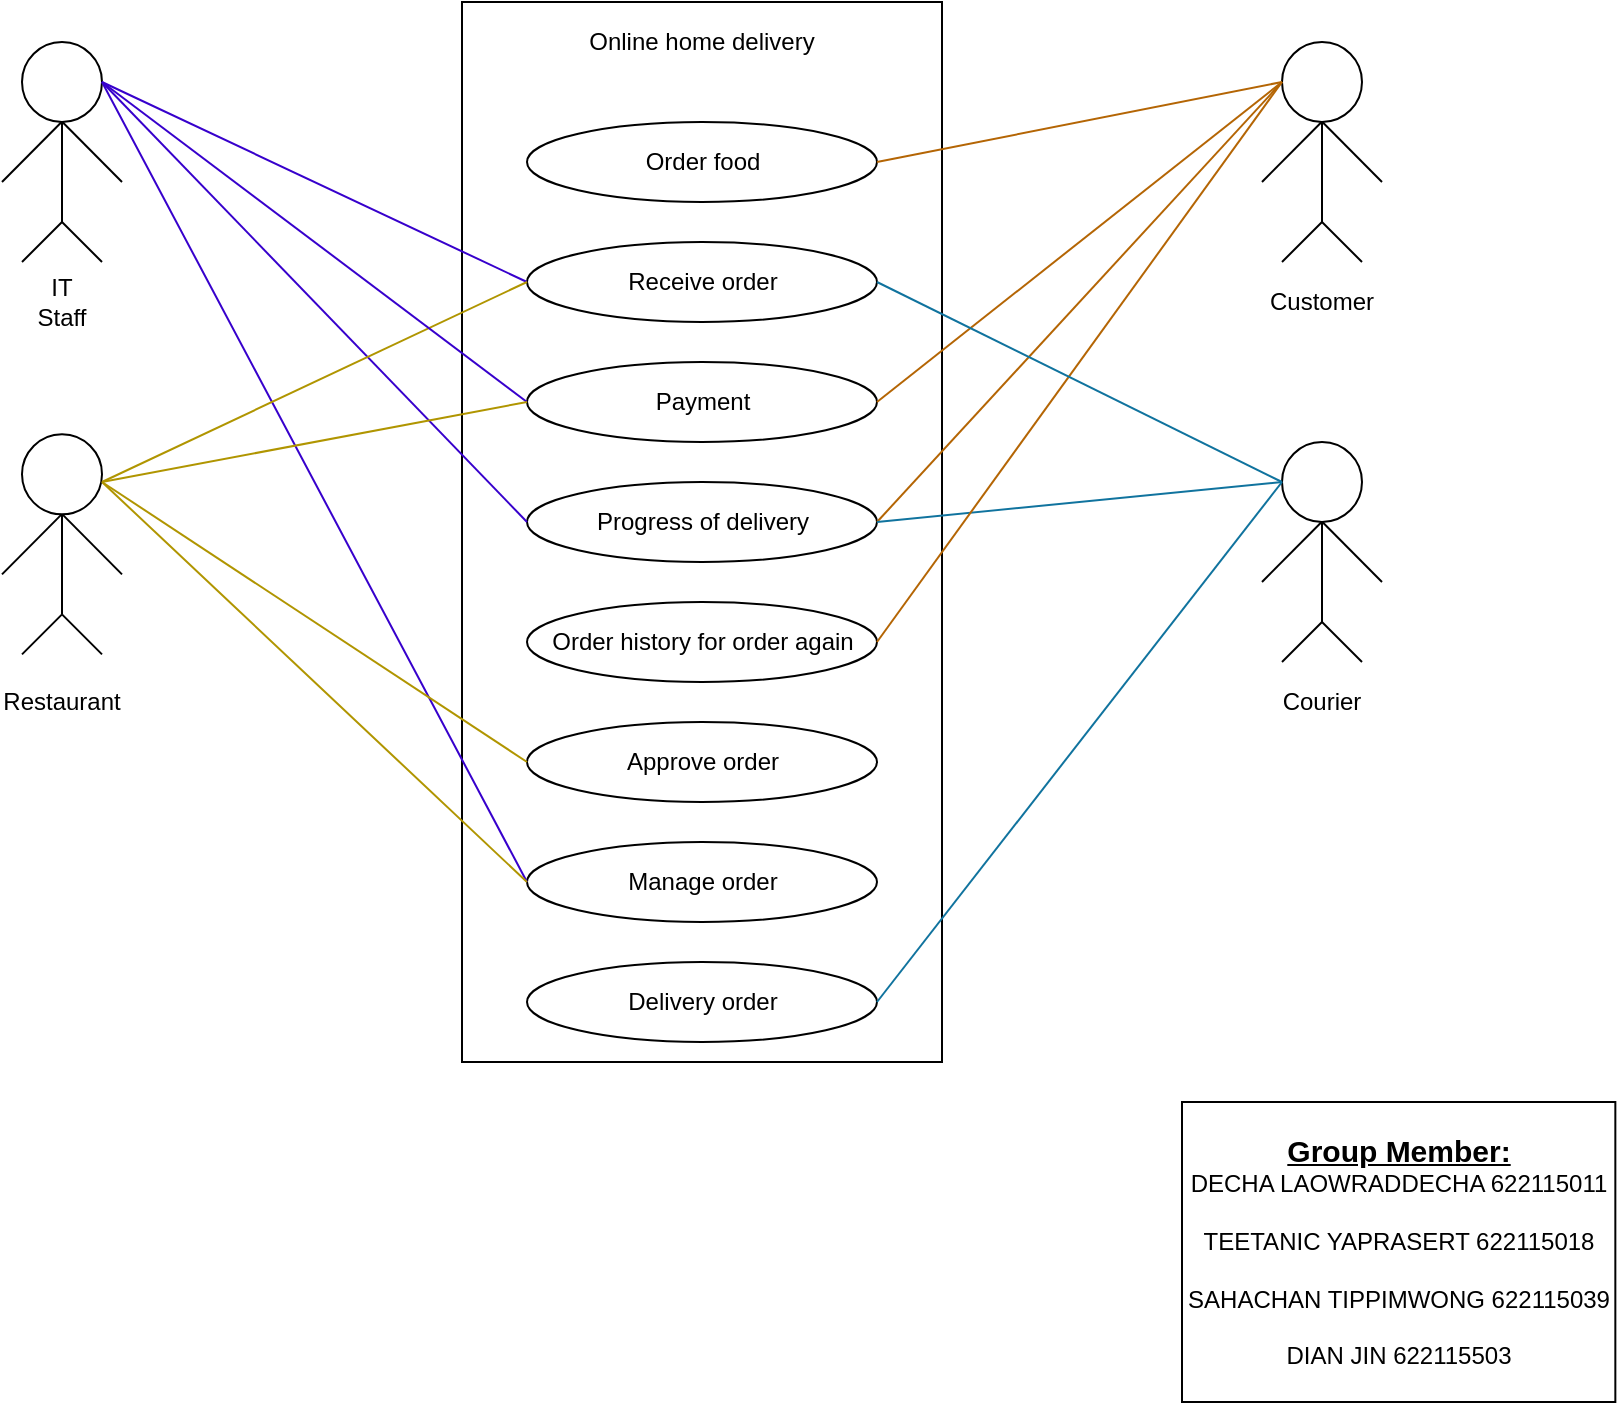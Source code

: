 <mxfile version="12.6.2" type="device"><diagram id="Hr-WNi61axxI0ny80cAE" name="Page-1"><mxGraphModel dx="1185" dy="621" grid="1" gridSize="10" guides="1" tooltips="1" connect="1" arrows="1" fold="1" page="1" pageScale="1" pageWidth="827" pageHeight="1169" math="0" shadow="0"><root><mxCell id="0"/><mxCell id="1" parent="0"/><mxCell id="XH9_RaFNiSRab75JQMfZ-1" value="" style="ellipse;whiteSpace=wrap;html=1;" vertex="1" parent="1"><mxGeometry x="30" y="40" width="40" height="40" as="geometry"/></mxCell><mxCell id="XH9_RaFNiSRab75JQMfZ-2" value="" style="endArrow=none;html=1;entryX=0.5;entryY=1;entryDx=0;entryDy=0;" edge="1" parent="1" target="XH9_RaFNiSRab75JQMfZ-1"><mxGeometry width="50" height="50" relative="1" as="geometry"><mxPoint x="50" y="130" as="sourcePoint"/><mxPoint x="70" y="100" as="targetPoint"/></mxGeometry></mxCell><mxCell id="XH9_RaFNiSRab75JQMfZ-3" value="" style="endArrow=none;html=1;" edge="1" parent="1"><mxGeometry width="50" height="50" relative="1" as="geometry"><mxPoint x="30" y="150" as="sourcePoint"/><mxPoint x="50" y="130" as="targetPoint"/></mxGeometry></mxCell><mxCell id="XH9_RaFNiSRab75JQMfZ-4" value="" style="endArrow=none;html=1;" edge="1" parent="1"><mxGeometry width="50" height="50" relative="1" as="geometry"><mxPoint x="70" y="150" as="sourcePoint"/><mxPoint x="50" y="130" as="targetPoint"/></mxGeometry></mxCell><mxCell id="XH9_RaFNiSRab75JQMfZ-5" value="" style="endArrow=none;html=1;" edge="1" parent="1"><mxGeometry width="50" height="50" relative="1" as="geometry"><mxPoint x="20" y="110" as="sourcePoint"/><mxPoint x="49.8" y="80" as="targetPoint"/></mxGeometry></mxCell><mxCell id="XH9_RaFNiSRab75JQMfZ-6" value="" style="endArrow=none;html=1;" edge="1" parent="1"><mxGeometry width="50" height="50" relative="1" as="geometry"><mxPoint x="50.2" y="80" as="sourcePoint"/><mxPoint x="80" y="110" as="targetPoint"/></mxGeometry></mxCell><mxCell id="XH9_RaFNiSRab75JQMfZ-13" value="" style="ellipse;whiteSpace=wrap;html=1;" vertex="1" parent="1"><mxGeometry x="660" y="40" width="40" height="40" as="geometry"/></mxCell><mxCell id="XH9_RaFNiSRab75JQMfZ-14" value="" style="endArrow=none;html=1;entryX=0.5;entryY=1;entryDx=0;entryDy=0;" edge="1" parent="1" target="XH9_RaFNiSRab75JQMfZ-13"><mxGeometry width="50" height="50" relative="1" as="geometry"><mxPoint x="680" y="130" as="sourcePoint"/><mxPoint x="700" y="100" as="targetPoint"/></mxGeometry></mxCell><mxCell id="XH9_RaFNiSRab75JQMfZ-15" value="" style="endArrow=none;html=1;" edge="1" parent="1"><mxGeometry width="50" height="50" relative="1" as="geometry"><mxPoint x="660" y="150" as="sourcePoint"/><mxPoint x="680" y="130" as="targetPoint"/></mxGeometry></mxCell><mxCell id="XH9_RaFNiSRab75JQMfZ-16" value="" style="endArrow=none;html=1;" edge="1" parent="1"><mxGeometry width="50" height="50" relative="1" as="geometry"><mxPoint x="700" y="150" as="sourcePoint"/><mxPoint x="680" y="130" as="targetPoint"/></mxGeometry></mxCell><mxCell id="XH9_RaFNiSRab75JQMfZ-17" value="" style="endArrow=none;html=1;" edge="1" parent="1"><mxGeometry width="50" height="50" relative="1" as="geometry"><mxPoint x="650" y="110" as="sourcePoint"/><mxPoint x="679.8" y="80" as="targetPoint"/></mxGeometry></mxCell><mxCell id="XH9_RaFNiSRab75JQMfZ-18" value="" style="endArrow=none;html=1;" edge="1" parent="1"><mxGeometry width="50" height="50" relative="1" as="geometry"><mxPoint x="680.2" y="80" as="sourcePoint"/><mxPoint x="710" y="110" as="targetPoint"/></mxGeometry></mxCell><mxCell id="XH9_RaFNiSRab75JQMfZ-19" value="" style="ellipse;whiteSpace=wrap;html=1;" vertex="1" parent="1"><mxGeometry x="660" y="240" width="40" height="40" as="geometry"/></mxCell><mxCell id="XH9_RaFNiSRab75JQMfZ-20" value="" style="endArrow=none;html=1;entryX=0.5;entryY=1;entryDx=0;entryDy=0;" edge="1" parent="1" target="XH9_RaFNiSRab75JQMfZ-19"><mxGeometry width="50" height="50" relative="1" as="geometry"><mxPoint x="680" y="330" as="sourcePoint"/><mxPoint x="700" y="300" as="targetPoint"/></mxGeometry></mxCell><mxCell id="XH9_RaFNiSRab75JQMfZ-21" value="" style="endArrow=none;html=1;" edge="1" parent="1"><mxGeometry width="50" height="50" relative="1" as="geometry"><mxPoint x="660" y="350" as="sourcePoint"/><mxPoint x="680" y="330" as="targetPoint"/></mxGeometry></mxCell><mxCell id="XH9_RaFNiSRab75JQMfZ-22" value="" style="endArrow=none;html=1;" edge="1" parent="1"><mxGeometry width="50" height="50" relative="1" as="geometry"><mxPoint x="700" y="350" as="sourcePoint"/><mxPoint x="680" y="330" as="targetPoint"/></mxGeometry></mxCell><mxCell id="XH9_RaFNiSRab75JQMfZ-23" value="" style="endArrow=none;html=1;" edge="1" parent="1"><mxGeometry width="50" height="50" relative="1" as="geometry"><mxPoint x="650" y="310" as="sourcePoint"/><mxPoint x="679.8" y="280" as="targetPoint"/></mxGeometry></mxCell><mxCell id="XH9_RaFNiSRab75JQMfZ-24" value="" style="endArrow=none;html=1;" edge="1" parent="1"><mxGeometry width="50" height="50" relative="1" as="geometry"><mxPoint x="680.2" y="280" as="sourcePoint"/><mxPoint x="710" y="310" as="targetPoint"/></mxGeometry></mxCell><mxCell id="XH9_RaFNiSRab75JQMfZ-30" value="" style="rounded=0;whiteSpace=wrap;html=1;direction=south;" vertex="1" parent="1"><mxGeometry x="250" y="20" width="240" height="530" as="geometry"/></mxCell><mxCell id="XH9_RaFNiSRab75JQMfZ-28" value="Order food" style="ellipse;whiteSpace=wrap;html=1;" vertex="1" parent="1"><mxGeometry x="282.5" y="80" width="175" height="40" as="geometry"/></mxCell><mxCell id="XH9_RaFNiSRab75JQMfZ-35" value="IT Staff" style="text;html=1;strokeColor=none;fillColor=none;align=center;verticalAlign=middle;whiteSpace=wrap;rounded=0;" vertex="1" parent="1"><mxGeometry x="30" y="160" width="40" height="20" as="geometry"/></mxCell><mxCell id="XH9_RaFNiSRab75JQMfZ-37" value="Customer" style="text;html=1;strokeColor=none;fillColor=none;align=center;verticalAlign=middle;whiteSpace=wrap;rounded=0;" vertex="1" parent="1"><mxGeometry x="660" y="160" width="40" height="20" as="geometry"/></mxCell><mxCell id="XH9_RaFNiSRab75JQMfZ-38" value="Courier" style="text;html=1;strokeColor=none;fillColor=none;align=center;verticalAlign=middle;whiteSpace=wrap;rounded=0;" vertex="1" parent="1"><mxGeometry x="660" y="360" width="40" height="20" as="geometry"/></mxCell><mxCell id="XH9_RaFNiSRab75JQMfZ-39" value="Receive order" style="ellipse;whiteSpace=wrap;html=1;" vertex="1" parent="1"><mxGeometry x="282.5" y="140" width="175" height="40" as="geometry"/></mxCell><mxCell id="XH9_RaFNiSRab75JQMfZ-40" value="Payment" style="ellipse;whiteSpace=wrap;html=1;" vertex="1" parent="1"><mxGeometry x="282.5" y="200" width="175" height="40" as="geometry"/></mxCell><mxCell id="XH9_RaFNiSRab75JQMfZ-41" value="" style="ellipse;whiteSpace=wrap;html=1;" vertex="1" parent="1"><mxGeometry x="30" y="236.17" width="40" height="40" as="geometry"/></mxCell><mxCell id="XH9_RaFNiSRab75JQMfZ-42" value="" style="endArrow=none;html=1;entryX=0.5;entryY=1;entryDx=0;entryDy=0;" edge="1" parent="1" target="XH9_RaFNiSRab75JQMfZ-41"><mxGeometry width="50" height="50" relative="1" as="geometry"><mxPoint x="50" y="326.17" as="sourcePoint"/><mxPoint x="70" y="296.17" as="targetPoint"/></mxGeometry></mxCell><mxCell id="XH9_RaFNiSRab75JQMfZ-43" value="" style="endArrow=none;html=1;" edge="1" parent="1"><mxGeometry width="50" height="50" relative="1" as="geometry"><mxPoint x="30" y="346.17" as="sourcePoint"/><mxPoint x="50" y="326.17" as="targetPoint"/></mxGeometry></mxCell><mxCell id="XH9_RaFNiSRab75JQMfZ-44" value="" style="endArrow=none;html=1;" edge="1" parent="1"><mxGeometry width="50" height="50" relative="1" as="geometry"><mxPoint x="70" y="346.17" as="sourcePoint"/><mxPoint x="50" y="326.17" as="targetPoint"/></mxGeometry></mxCell><mxCell id="XH9_RaFNiSRab75JQMfZ-45" value="" style="endArrow=none;html=1;" edge="1" parent="1"><mxGeometry width="50" height="50" relative="1" as="geometry"><mxPoint x="20" y="306.17" as="sourcePoint"/><mxPoint x="49.8" y="276.17" as="targetPoint"/></mxGeometry></mxCell><mxCell id="XH9_RaFNiSRab75JQMfZ-46" value="" style="endArrow=none;html=1;" edge="1" parent="1"><mxGeometry width="50" height="50" relative="1" as="geometry"><mxPoint x="50.2" y="276.17" as="sourcePoint"/><mxPoint x="80" y="306.17" as="targetPoint"/></mxGeometry></mxCell><mxCell id="XH9_RaFNiSRab75JQMfZ-47" value="Restaurant" style="text;html=1;strokeColor=none;fillColor=none;align=center;verticalAlign=middle;whiteSpace=wrap;rounded=0;" vertex="1" parent="1"><mxGeometry x="30" y="360" width="40" height="20" as="geometry"/></mxCell><mxCell id="XH9_RaFNiSRab75JQMfZ-48" value="Progress of delivery" style="ellipse;whiteSpace=wrap;html=1;" vertex="1" parent="1"><mxGeometry x="282.5" y="260" width="175" height="40" as="geometry"/></mxCell><mxCell id="XH9_RaFNiSRab75JQMfZ-49" value="Order history for order again" style="ellipse;whiteSpace=wrap;html=1;" vertex="1" parent="1"><mxGeometry x="282.5" y="320" width="175" height="40" as="geometry"/></mxCell><mxCell id="XH9_RaFNiSRab75JQMfZ-50" value="Approve order" style="ellipse;whiteSpace=wrap;html=1;" vertex="1" parent="1"><mxGeometry x="282.5" y="380" width="175" height="40" as="geometry"/></mxCell><mxCell id="XH9_RaFNiSRab75JQMfZ-55" value="Manage order" style="ellipse;whiteSpace=wrap;html=1;" vertex="1" parent="1"><mxGeometry x="282.5" y="440" width="175" height="40" as="geometry"/></mxCell><mxCell id="XH9_RaFNiSRab75JQMfZ-57" value="" style="endArrow=none;html=1;entryX=0;entryY=0.5;entryDx=0;entryDy=0;fillColor=#6a00ff;strokeColor=#3700CC;" edge="1" parent="1" target="XH9_RaFNiSRab75JQMfZ-55"><mxGeometry width="50" height="50" relative="1" as="geometry"><mxPoint x="70" y="60" as="sourcePoint"/><mxPoint x="120" y="10" as="targetPoint"/></mxGeometry></mxCell><mxCell id="XH9_RaFNiSRab75JQMfZ-58" value="" style="endArrow=none;html=1;entryX=0;entryY=0.5;entryDx=0;entryDy=0;fillColor=#6a00ff;strokeColor=#3700CC;" edge="1" parent="1" target="XH9_RaFNiSRab75JQMfZ-48"><mxGeometry width="50" height="50" relative="1" as="geometry"><mxPoint x="70" y="60" as="sourcePoint"/><mxPoint x="120" y="10" as="targetPoint"/></mxGeometry></mxCell><mxCell id="XH9_RaFNiSRab75JQMfZ-59" value="" style="endArrow=none;html=1;entryX=0;entryY=0.5;entryDx=0;entryDy=0;fillColor=#6a00ff;strokeColor=#3700CC;" edge="1" parent="1" target="XH9_RaFNiSRab75JQMfZ-39"><mxGeometry width="50" height="50" relative="1" as="geometry"><mxPoint x="70" y="60" as="sourcePoint"/><mxPoint x="120" y="10" as="targetPoint"/></mxGeometry></mxCell><mxCell id="XH9_RaFNiSRab75JQMfZ-60" value="" style="endArrow=none;html=1;fillColor=#e3c800;strokeColor=#B09500;entryX=0;entryY=0.5;entryDx=0;entryDy=0;" edge="1" parent="1" target="XH9_RaFNiSRab75JQMfZ-50"><mxGeometry width="50" height="50" relative="1" as="geometry"><mxPoint x="70" y="260" as="sourcePoint"/><mxPoint x="282.5" y="480.0" as="targetPoint"/></mxGeometry></mxCell><mxCell id="XH9_RaFNiSRab75JQMfZ-61" value="" style="endArrow=none;html=1;fillColor=#e3c800;strokeColor=#B09500;entryX=0;entryY=0.5;entryDx=0;entryDy=0;" edge="1" parent="1" target="XH9_RaFNiSRab75JQMfZ-55"><mxGeometry width="50" height="50" relative="1" as="geometry"><mxPoint x="70" y="260.0" as="sourcePoint"/><mxPoint x="282.5" y="400" as="targetPoint"/></mxGeometry></mxCell><mxCell id="XH9_RaFNiSRab75JQMfZ-62" value="" style="endArrow=none;html=1;fillColor=#fad7ac;strokeColor=#b46504;entryX=0;entryY=0.5;entryDx=0;entryDy=0;" edge="1" parent="1" target="XH9_RaFNiSRab75JQMfZ-13"><mxGeometry width="50" height="50" relative="1" as="geometry"><mxPoint x="457.5" y="100.0" as="sourcePoint"/><mxPoint x="670" y="240" as="targetPoint"/></mxGeometry></mxCell><mxCell id="XH9_RaFNiSRab75JQMfZ-63" value="" style="endArrow=none;html=1;fillColor=#fad7ac;strokeColor=#b46504;entryX=0;entryY=0.5;entryDx=0;entryDy=0;exitX=1;exitY=0.5;exitDx=0;exitDy=0;" edge="1" parent="1" source="XH9_RaFNiSRab75JQMfZ-40"><mxGeometry width="50" height="50" relative="1" as="geometry"><mxPoint x="457.5" y="100.0" as="sourcePoint"/><mxPoint x="660" y="60" as="targetPoint"/></mxGeometry></mxCell><mxCell id="XH9_RaFNiSRab75JQMfZ-64" value="" style="endArrow=none;html=1;fillColor=#e3c800;strokeColor=#B09500;entryX=0;entryY=0.5;entryDx=0;entryDy=0;" edge="1" parent="1" target="XH9_RaFNiSRab75JQMfZ-39"><mxGeometry width="50" height="50" relative="1" as="geometry"><mxPoint x="70" y="260.0" as="sourcePoint"/><mxPoint x="282.5" y="400" as="targetPoint"/></mxGeometry></mxCell><mxCell id="XH9_RaFNiSRab75JQMfZ-65" value="" style="endArrow=none;html=1;fillColor=#fad7ac;strokeColor=#b46504;entryX=0;entryY=0.5;entryDx=0;entryDy=0;exitX=1;exitY=0.5;exitDx=0;exitDy=0;" edge="1" parent="1" source="XH9_RaFNiSRab75JQMfZ-48"><mxGeometry width="50" height="50" relative="1" as="geometry"><mxPoint x="457.5" y="220.0" as="sourcePoint"/><mxPoint x="660" y="60" as="targetPoint"/></mxGeometry></mxCell><mxCell id="XH9_RaFNiSRab75JQMfZ-66" value="" style="endArrow=none;html=1;fillColor=#b1ddf0;strokeColor=#10739e;entryX=0;entryY=0.5;entryDx=0;entryDy=0;exitX=1;exitY=0.5;exitDx=0;exitDy=0;" edge="1" parent="1" source="XH9_RaFNiSRab75JQMfZ-48" target="XH9_RaFNiSRab75JQMfZ-19"><mxGeometry width="50" height="50" relative="1" as="geometry"><mxPoint x="457.5" y="340.0" as="sourcePoint"/><mxPoint x="660" y="120" as="targetPoint"/></mxGeometry></mxCell><mxCell id="XH9_RaFNiSRab75JQMfZ-67" value="" style="endArrow=none;html=1;fillColor=#fad7ac;strokeColor=#b46504;entryX=0;entryY=0.5;entryDx=0;entryDy=0;exitX=1;exitY=0.5;exitDx=0;exitDy=0;" edge="1" parent="1" source="XH9_RaFNiSRab75JQMfZ-49" target="XH9_RaFNiSRab75JQMfZ-13"><mxGeometry width="50" height="50" relative="1" as="geometry"><mxPoint x="467.5" y="290.0" as="sourcePoint"/><mxPoint x="670" y="70" as="targetPoint"/></mxGeometry></mxCell><mxCell id="XH9_RaFNiSRab75JQMfZ-68" value="Online home delivery" style="text;html=1;strokeColor=none;fillColor=none;align=center;verticalAlign=middle;whiteSpace=wrap;rounded=0;" vertex="1" parent="1"><mxGeometry x="300" y="30" width="140" height="20" as="geometry"/></mxCell><mxCell id="XH9_RaFNiSRab75JQMfZ-69" value="" style="endArrow=none;html=1;entryX=0;entryY=0.5;entryDx=0;entryDy=0;fillColor=#6a00ff;strokeColor=#3700CC;" edge="1" parent="1" target="XH9_RaFNiSRab75JQMfZ-40"><mxGeometry width="50" height="50" relative="1" as="geometry"><mxPoint x="70" y="60" as="sourcePoint"/><mxPoint x="120" y="10" as="targetPoint"/></mxGeometry></mxCell><mxCell id="XH9_RaFNiSRab75JQMfZ-70" value="Delivery order" style="ellipse;whiteSpace=wrap;html=1;" vertex="1" parent="1"><mxGeometry x="282.5" y="500" width="175" height="40" as="geometry"/></mxCell><mxCell id="XH9_RaFNiSRab75JQMfZ-71" value="" style="endArrow=none;html=1;fillColor=#b1ddf0;strokeColor=#10739e;entryX=0;entryY=0.5;entryDx=0;entryDy=0;exitX=1;exitY=0.5;exitDx=0;exitDy=0;" edge="1" parent="1" source="XH9_RaFNiSRab75JQMfZ-70"><mxGeometry width="50" height="50" relative="1" as="geometry"><mxPoint x="457.5" y="280.0" as="sourcePoint"/><mxPoint x="660" y="260.0" as="targetPoint"/></mxGeometry></mxCell><mxCell id="XH9_RaFNiSRab75JQMfZ-72" value="" style="endArrow=none;html=1;fillColor=#b1ddf0;strokeColor=#10739e;entryX=0;entryY=0.5;entryDx=0;entryDy=0;exitX=1;exitY=0.5;exitDx=0;exitDy=0;" edge="1" parent="1" source="XH9_RaFNiSRab75JQMfZ-39"><mxGeometry width="50" height="50" relative="1" as="geometry"><mxPoint x="457.5" y="280.0" as="sourcePoint"/><mxPoint x="660" y="260.0" as="targetPoint"/></mxGeometry></mxCell><mxCell id="XH9_RaFNiSRab75JQMfZ-73" value="" style="endArrow=none;html=1;fillColor=#e3c800;strokeColor=#B09500;entryX=0;entryY=0.5;entryDx=0;entryDy=0;" edge="1" parent="1" target="XH9_RaFNiSRab75JQMfZ-40"><mxGeometry width="50" height="50" relative="1" as="geometry"><mxPoint x="70" y="260.0" as="sourcePoint"/><mxPoint x="282.5" y="160" as="targetPoint"/></mxGeometry></mxCell><mxCell id="XH9_RaFNiSRab75JQMfZ-74" value="&lt;font style=&quot;font-size: 15px&quot;&gt;&lt;b&gt;&lt;u&gt;Group Member:&lt;/u&gt;&lt;/b&gt;&lt;/font&gt;&lt;br&gt;DECHA LAOWRADDECHA 622115011&lt;br&gt;&lt;br&gt;TEETANIC YAPRASERT 622115018&lt;br&gt;&lt;br&gt;SAHACHAN TIPPIMWONG 622115039&lt;br&gt;&lt;br&gt;DIAN JIN 622115503" style="rounded=0;whiteSpace=wrap;html=1;" vertex="1" parent="1"><mxGeometry x="610" y="570" width="216.67" height="150" as="geometry"/></mxCell></root></mxGraphModel></diagram></mxfile>